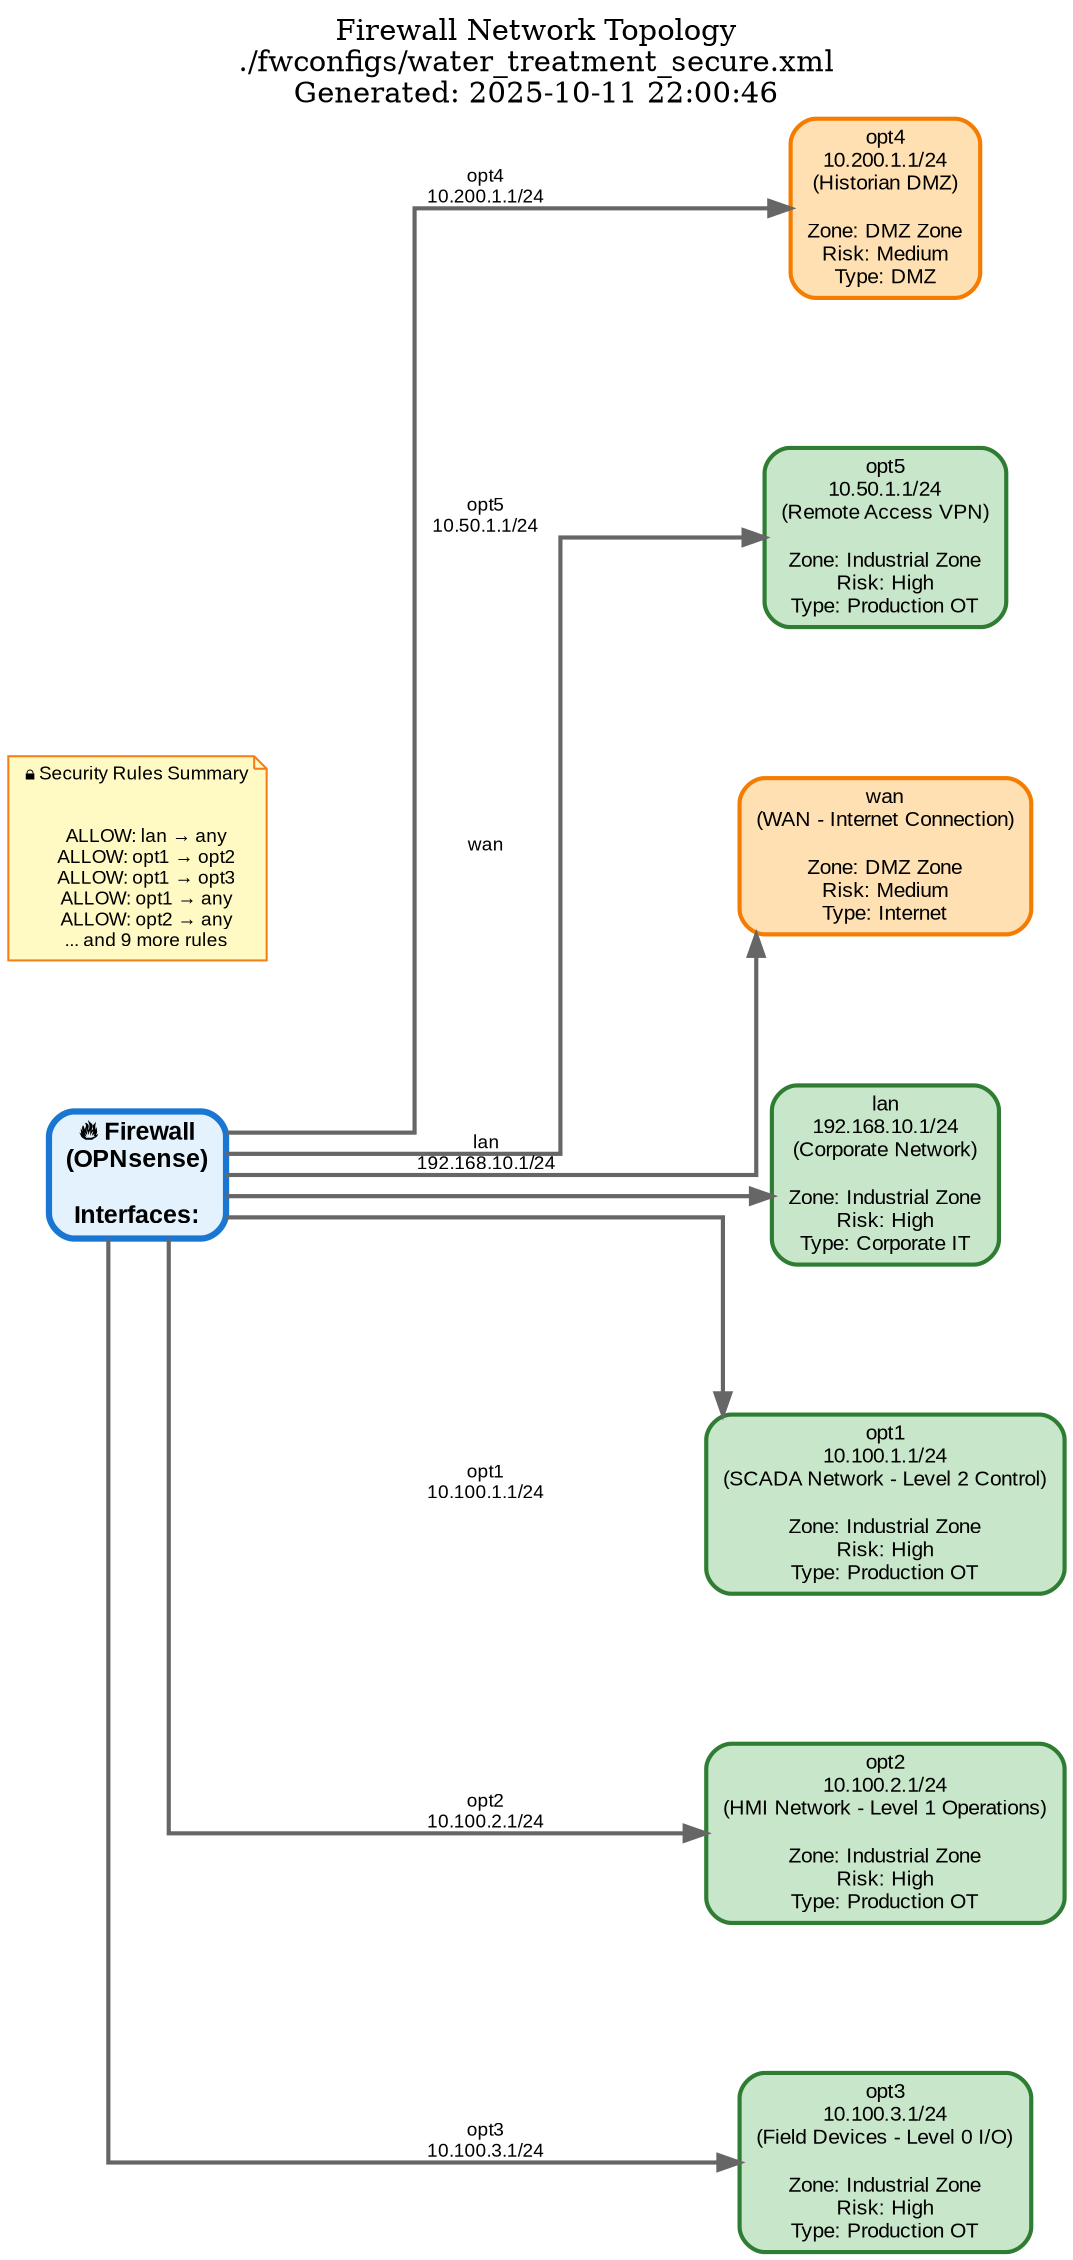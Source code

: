 digraph FirewallTopology {
  rankdir=LR;
  node [fontname="Arial", fontsize=10];
  edge [fontname="Arial", fontsize=9];
  bgcolor=white;
  splines=ortho;
  nodesep=1.0;
  ranksep=2.0;

  label="Firewall Network Topology\n./fwconfigs/water_treatment_secure.xml\nGenerated: 2025-10-11 22:00:46";
  labelloc=t;
  fontsize=14;

  // Central Firewall
  firewall [
    label="🔥 Firewall\n(OPNsense)\n\nInterfaces:";
    shape=box;
    style="filled,rounded";
    fillcolor="#e3f2fd";
    color="#1976d2";
    penwidth=3;
    fontsize=12;
    fontname="Arial Bold";
  ];

  // Network Segments
  net_opt4 [
    label="opt4\n10.200.1.1/24\n(Historian DMZ)\n\nZone: DMZ Zone\nRisk: Medium\nType: DMZ";
    shape=box;
    style="filled,rounded";
    fillcolor="#ffe0b2";
    color="#f57c00";
    penwidth=2;
    fontsize=10;
  ];
  net_opt5 [
    label="opt5\n10.50.1.1/24\n(Remote Access VPN)\n\nZone: Industrial Zone\nRisk: High\nType: Production OT";
    shape=box;
    style="filled,rounded";
    fillcolor="#c8e6c9";
    color="#2e7d32";
    penwidth=2;
    fontsize=10;
  ];
  net_wan [
    label="wan\n(WAN - Internet Connection)\n\nZone: DMZ Zone\nRisk: Medium\nType: Internet";
    shape=box;
    style="filled,rounded";
    fillcolor="#ffe0b2";
    color="#f57c00";
    penwidth=2;
    fontsize=10;
  ];
  net_lan [
    label="lan\n192.168.10.1/24\n(Corporate Network)\n\nZone: Industrial Zone\nRisk: High\nType: Corporate IT";
    shape=box;
    style="filled,rounded";
    fillcolor="#c8e6c9";
    color="#2e7d32";
    penwidth=2;
    fontsize=10;
  ];
  net_opt1 [
    label="opt1\n10.100.1.1/24\n(SCADA Network - Level 2 Control)\n\nZone: Industrial Zone\nRisk: High\nType: Production OT";
    shape=box;
    style="filled,rounded";
    fillcolor="#c8e6c9";
    color="#2e7d32";
    penwidth=2;
    fontsize=10;
  ];
  net_opt2 [
    label="opt2\n10.100.2.1/24\n(HMI Network - Level 1 Operations)\n\nZone: Industrial Zone\nRisk: High\nType: Production OT";
    shape=box;
    style="filled,rounded";
    fillcolor="#c8e6c9";
    color="#2e7d32";
    penwidth=2;
    fontsize=10;
  ];
  net_opt3 [
    label="opt3\n10.100.3.1/24\n(Field Devices - Level 0 I/O)\n\nZone: Industrial Zone\nRisk: High\nType: Production OT";
    shape=box;
    style="filled,rounded";
    fillcolor="#c8e6c9";
    color="#2e7d32";
    penwidth=2;
    fontsize=10;
  ];

  // Firewall to Network Connections
  firewall -> net_opt1 [
    label="opt1\n10.100.1.1/24";
    fontsize=9;
    color="#666666";
    penwidth=2;
  ];
  firewall -> net_opt2 [
    label="opt2\n10.100.2.1/24";
    fontsize=9;
    color="#666666";
    penwidth=2;
  ];
  firewall -> net_opt3 [
    label="opt3\n10.100.3.1/24";
    fontsize=9;
    color="#666666";
    penwidth=2;
  ];
  firewall -> net_opt4 [
    label="opt4\n10.200.1.1/24";
    fontsize=9;
    color="#666666";
    penwidth=2;
  ];
  firewall -> net_opt5 [
    label="opt5\n10.50.1.1/24";
    fontsize=9;
    color="#666666";
    penwidth=2;
  ];
  firewall -> net_wan [
    label="wan";
    fontsize=9;
    color="#666666";
    penwidth=2;
  ];
  firewall -> net_lan [
    label="lan\n192.168.10.1/24";
    fontsize=9;
    color="#666666";
    penwidth=2;
  ];

  // Security Rules (as edge labels)

  // Security Rules Summary
  rules_summary [
    label="🔒 Security Rules Summary\n\n
    ALLOW: lan → any\n    ALLOW: opt1 → opt2\n    ALLOW: opt1 → opt3\n    ALLOW: opt1 → any\n    ALLOW: opt2 → any\n    ... and 9 more rules";
    shape=note;
    style="filled,rounded";
    fillcolor="#fff9c4";
    color="#f57f17";
    fontsize=9;
  ];
}
